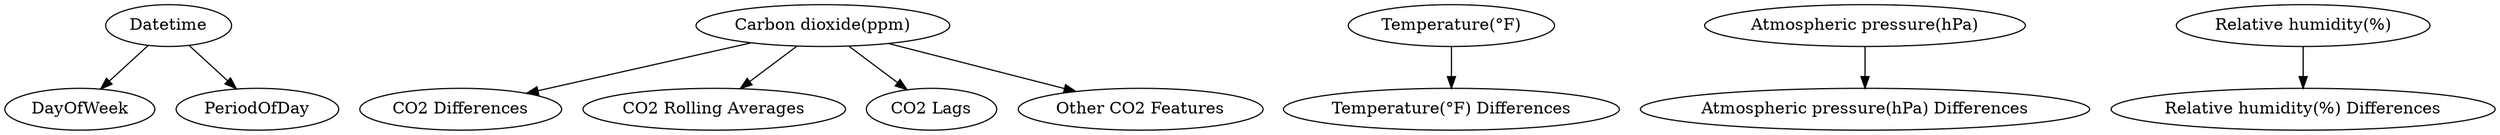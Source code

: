 digraph {
	Datetime
	DayOfWeek
	Datetime -> DayOfWeek
	Datetime
	PeriodOfDay
	Datetime -> PeriodOfDay
	"Carbon dioxide(ppm)"
	"CO2 Differences"
	"Carbon dioxide(ppm)" -> "CO2 Differences"
	"Carbon dioxide(ppm)"
	"CO2 Rolling Averages"
	"Carbon dioxide(ppm)" -> "CO2 Rolling Averages"
	"Carbon dioxide(ppm)"
	"CO2 Lags"
	"Carbon dioxide(ppm)" -> "CO2 Lags"
	"Carbon dioxide(ppm)"
	"Other CO2 Features"
	"Carbon dioxide(ppm)" -> "Other CO2 Features"
	"Temperature(°F)"
	"Temperature(°F) Differences"
	"Temperature(°F)" -> "Temperature(°F) Differences"
	"Atmospheric pressure(hPa)"
	"Atmospheric pressure(hPa) Differences"
	"Atmospheric pressure(hPa)" -> "Atmospheric pressure(hPa) Differences"
	"Relative humidity(%)"
	"Relative humidity(%) Differences"
	"Relative humidity(%)" -> "Relative humidity(%) Differences"
}

